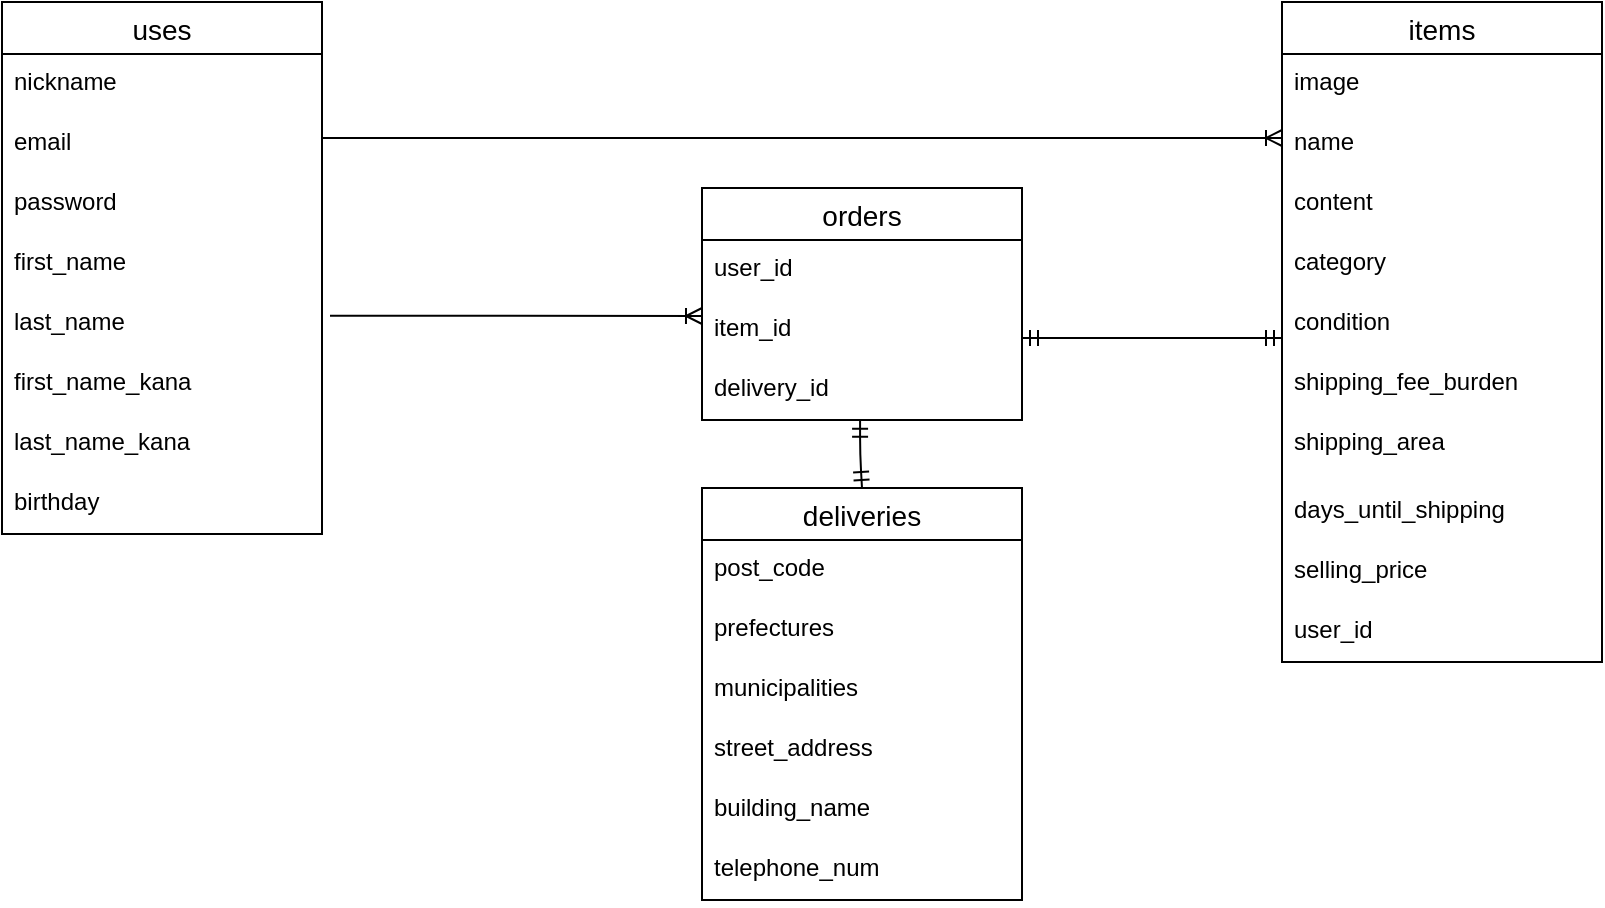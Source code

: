 <mxfile>
    <diagram name="ER図" id="FxFs8E66X_7yNYdMa0wr">
        <mxGraphModel dx="1126" dy="493" grid="1" gridSize="10" guides="1" tooltips="1" connect="1" arrows="1" fold="1" page="1" pageScale="1" pageWidth="827" pageHeight="1169" math="0" shadow="0">
            <root>
                <mxCell id="RW5QNZU49mWxd-AODjOg-0"/>
                <mxCell id="RW5QNZU49mWxd-AODjOg-1" parent="RW5QNZU49mWxd-AODjOg-0"/>
                <mxCell id="RW5QNZU49mWxd-AODjOg-2" value="uses" style="swimlane;fontStyle=0;childLayout=stackLayout;horizontal=1;startSize=26;horizontalStack=0;resizeParent=1;resizeParentMax=0;resizeLast=0;collapsible=1;marginBottom=0;align=center;fontSize=14;" vertex="1" parent="RW5QNZU49mWxd-AODjOg-1">
                    <mxGeometry x="10" y="352" width="160" height="266" as="geometry"/>
                </mxCell>
                <mxCell id="RW5QNZU49mWxd-AODjOg-3" value="nickname   " style="text;strokeColor=none;fillColor=none;spacingLeft=4;spacingRight=4;overflow=hidden;rotatable=0;points=[[0,0.5],[1,0.5]];portConstraint=eastwest;fontSize=12;" vertex="1" parent="RW5QNZU49mWxd-AODjOg-2">
                    <mxGeometry y="26" width="160" height="30" as="geometry"/>
                </mxCell>
                <mxCell id="RW5QNZU49mWxd-AODjOg-4" value="email" style="text;strokeColor=none;fillColor=none;spacingLeft=4;spacingRight=4;overflow=hidden;rotatable=0;points=[[0,0.5],[1,0.5]];portConstraint=eastwest;fontSize=12;" vertex="1" parent="RW5QNZU49mWxd-AODjOg-2">
                    <mxGeometry y="56" width="160" height="30" as="geometry"/>
                </mxCell>
                <mxCell id="RW5QNZU49mWxd-AODjOg-5" value="password" style="text;strokeColor=none;fillColor=none;spacingLeft=4;spacingRight=4;overflow=hidden;rotatable=0;points=[[0,0.5],[1,0.5]];portConstraint=eastwest;fontSize=12;" vertex="1" parent="RW5QNZU49mWxd-AODjOg-2">
                    <mxGeometry y="86" width="160" height="30" as="geometry"/>
                </mxCell>
                <mxCell id="RW5QNZU49mWxd-AODjOg-6" value="first_name" style="text;strokeColor=none;fillColor=none;spacingLeft=4;spacingRight=4;overflow=hidden;rotatable=0;points=[[0,0.5],[1,0.5]];portConstraint=eastwest;fontSize=12;" vertex="1" parent="RW5QNZU49mWxd-AODjOg-2">
                    <mxGeometry y="116" width="160" height="30" as="geometry"/>
                </mxCell>
                <mxCell id="RW5QNZU49mWxd-AODjOg-7" value="last_name" style="text;strokeColor=none;fillColor=none;spacingLeft=4;spacingRight=4;overflow=hidden;rotatable=0;points=[[0,0.5],[1,0.5]];portConstraint=eastwest;fontSize=12;" vertex="1" parent="RW5QNZU49mWxd-AODjOg-2">
                    <mxGeometry y="146" width="160" height="30" as="geometry"/>
                </mxCell>
                <mxCell id="RW5QNZU49mWxd-AODjOg-8" value="first_name_kana" style="text;strokeColor=none;fillColor=none;spacingLeft=4;spacingRight=4;overflow=hidden;rotatable=0;points=[[0,0.5],[1,0.5]];portConstraint=eastwest;fontSize=12;" vertex="1" parent="RW5QNZU49mWxd-AODjOg-2">
                    <mxGeometry y="176" width="160" height="30" as="geometry"/>
                </mxCell>
                <mxCell id="RW5QNZU49mWxd-AODjOg-9" value="last_name_kana" style="text;strokeColor=none;fillColor=none;spacingLeft=4;spacingRight=4;overflow=hidden;rotatable=0;points=[[0,0.5],[1,0.5]];portConstraint=eastwest;fontSize=12;" vertex="1" parent="RW5QNZU49mWxd-AODjOg-2">
                    <mxGeometry y="206" width="160" height="30" as="geometry"/>
                </mxCell>
                <mxCell id="RW5QNZU49mWxd-AODjOg-10" value="birthday" style="text;strokeColor=none;fillColor=none;spacingLeft=4;spacingRight=4;overflow=hidden;rotatable=0;points=[[0,0.5],[1,0.5]];portConstraint=eastwest;fontSize=12;" vertex="1" parent="RW5QNZU49mWxd-AODjOg-2">
                    <mxGeometry y="236" width="160" height="30" as="geometry"/>
                </mxCell>
                <mxCell id="RW5QNZU49mWxd-AODjOg-13" value="items" style="swimlane;fontStyle=0;childLayout=stackLayout;horizontal=1;startSize=26;horizontalStack=0;resizeParent=1;resizeParentMax=0;resizeLast=0;collapsible=1;marginBottom=0;align=center;fontSize=14;" vertex="1" parent="RW5QNZU49mWxd-AODjOg-1">
                    <mxGeometry x="650" y="352" width="160" height="330" as="geometry"/>
                </mxCell>
                <mxCell id="RW5QNZU49mWxd-AODjOg-14" value="image   " style="text;strokeColor=none;fillColor=none;spacingLeft=4;spacingRight=4;overflow=hidden;rotatable=0;points=[[0,0.5],[1,0.5]];portConstraint=eastwest;fontSize=12;" vertex="1" parent="RW5QNZU49mWxd-AODjOg-13">
                    <mxGeometry y="26" width="160" height="30" as="geometry"/>
                </mxCell>
                <mxCell id="RW5QNZU49mWxd-AODjOg-15" value="name " style="text;strokeColor=none;fillColor=none;spacingLeft=4;spacingRight=4;overflow=hidden;rotatable=0;points=[[0,0.5],[1,0.5]];portConstraint=eastwest;fontSize=12;" vertex="1" parent="RW5QNZU49mWxd-AODjOg-13">
                    <mxGeometry y="56" width="160" height="30" as="geometry"/>
                </mxCell>
                <mxCell id="RW5QNZU49mWxd-AODjOg-16" value="content" style="text;strokeColor=none;fillColor=none;spacingLeft=4;spacingRight=4;overflow=hidden;rotatable=0;points=[[0,0.5],[1,0.5]];portConstraint=eastwest;fontSize=12;" vertex="1" parent="RW5QNZU49mWxd-AODjOg-13">
                    <mxGeometry y="86" width="160" height="30" as="geometry"/>
                </mxCell>
                <mxCell id="RW5QNZU49mWxd-AODjOg-17" value="category" style="text;strokeColor=none;fillColor=none;spacingLeft=4;spacingRight=4;overflow=hidden;rotatable=0;points=[[0,0.5],[1,0.5]];portConstraint=eastwest;fontSize=12;" vertex="1" parent="RW5QNZU49mWxd-AODjOg-13">
                    <mxGeometry y="116" width="160" height="30" as="geometry"/>
                </mxCell>
                <mxCell id="RW5QNZU49mWxd-AODjOg-18" value="condition" style="text;strokeColor=none;fillColor=none;spacingLeft=4;spacingRight=4;overflow=hidden;rotatable=0;points=[[0,0.5],[1,0.5]];portConstraint=eastwest;fontSize=12;" vertex="1" parent="RW5QNZU49mWxd-AODjOg-13">
                    <mxGeometry y="146" width="160" height="30" as="geometry"/>
                </mxCell>
                <mxCell id="RW5QNZU49mWxd-AODjOg-19" value="shipping_fee_burden" style="text;strokeColor=none;fillColor=none;spacingLeft=4;spacingRight=4;overflow=hidden;rotatable=0;points=[[0,0.5],[1,0.5]];portConstraint=eastwest;fontSize=12;" vertex="1" parent="RW5QNZU49mWxd-AODjOg-13">
                    <mxGeometry y="176" width="160" height="30" as="geometry"/>
                </mxCell>
                <mxCell id="RW5QNZU49mWxd-AODjOg-20" value="shipping_area" style="text;strokeColor=none;fillColor=none;spacingLeft=4;spacingRight=4;overflow=hidden;rotatable=0;points=[[0,0.5],[1,0.5]];portConstraint=eastwest;fontSize=12;" vertex="1" parent="RW5QNZU49mWxd-AODjOg-13">
                    <mxGeometry y="206" width="160" height="34" as="geometry"/>
                </mxCell>
                <mxCell id="RW5QNZU49mWxd-AODjOg-21" value="days_until_shipping" style="text;strokeColor=none;fillColor=none;spacingLeft=4;spacingRight=4;overflow=hidden;rotatable=0;points=[[0,0.5],[1,0.5]];portConstraint=eastwest;fontSize=12;" vertex="1" parent="RW5QNZU49mWxd-AODjOg-13">
                    <mxGeometry y="240" width="160" height="30" as="geometry"/>
                </mxCell>
                <mxCell id="RW5QNZU49mWxd-AODjOg-22" value="selling_price" style="text;strokeColor=none;fillColor=none;spacingLeft=4;spacingRight=4;overflow=hidden;rotatable=0;points=[[0,0.5],[1,0.5]];portConstraint=eastwest;fontSize=12;" vertex="1" parent="RW5QNZU49mWxd-AODjOg-13">
                    <mxGeometry y="270" width="160" height="30" as="geometry"/>
                </mxCell>
                <mxCell id="RW5QNZU49mWxd-AODjOg-23" value="user_id" style="text;strokeColor=none;fillColor=none;spacingLeft=4;spacingRight=4;overflow=hidden;rotatable=0;points=[[0,0.5],[1,0.5]];portConstraint=eastwest;fontSize=12;" vertex="1" parent="RW5QNZU49mWxd-AODjOg-13">
                    <mxGeometry y="300" width="160" height="30" as="geometry"/>
                </mxCell>
                <mxCell id="RW5QNZU49mWxd-AODjOg-24" value="orders" style="swimlane;fontStyle=0;childLayout=stackLayout;horizontal=1;startSize=26;horizontalStack=0;resizeParent=1;resizeParentMax=0;resizeLast=0;collapsible=1;marginBottom=0;align=center;fontSize=14;" vertex="1" parent="RW5QNZU49mWxd-AODjOg-1">
                    <mxGeometry x="360" y="445" width="160" height="116" as="geometry"/>
                </mxCell>
                <mxCell id="RW5QNZU49mWxd-AODjOg-25" value="user_id" style="text;strokeColor=none;fillColor=none;spacingLeft=4;spacingRight=4;overflow=hidden;rotatable=0;points=[[0,0.5],[1,0.5]];portConstraint=eastwest;fontSize=12;" vertex="1" parent="RW5QNZU49mWxd-AODjOg-24">
                    <mxGeometry y="26" width="160" height="30" as="geometry"/>
                </mxCell>
                <mxCell id="RW5QNZU49mWxd-AODjOg-26" value="item_id" style="text;strokeColor=none;fillColor=none;spacingLeft=4;spacingRight=4;overflow=hidden;rotatable=0;points=[[0,0.5],[1,0.5]];portConstraint=eastwest;fontSize=12;" vertex="1" parent="RW5QNZU49mWxd-AODjOg-24">
                    <mxGeometry y="56" width="160" height="30" as="geometry"/>
                </mxCell>
                <mxCell id="F_Xyz-pmHq17cmGCDmh8-0" value="delivery_id" style="text;strokeColor=none;fillColor=none;spacingLeft=4;spacingRight=4;overflow=hidden;rotatable=0;points=[[0,0.5],[1,0.5]];portConstraint=eastwest;fontSize=12;" vertex="1" parent="RW5QNZU49mWxd-AODjOg-24">
                    <mxGeometry y="86" width="160" height="30" as="geometry"/>
                </mxCell>
                <mxCell id="RW5QNZU49mWxd-AODjOg-30" value="deliveries" style="swimlane;fontStyle=0;childLayout=stackLayout;horizontal=1;startSize=26;horizontalStack=0;resizeParent=1;resizeParentMax=0;resizeLast=0;collapsible=1;marginBottom=0;align=center;fontSize=14;" vertex="1" parent="RW5QNZU49mWxd-AODjOg-1">
                    <mxGeometry x="360" y="595" width="160" height="206" as="geometry"/>
                </mxCell>
                <mxCell id="RW5QNZU49mWxd-AODjOg-31" value="post_code" style="text;strokeColor=none;fillColor=none;spacingLeft=4;spacingRight=4;overflow=hidden;rotatable=0;points=[[0,0.5],[1,0.5]];portConstraint=eastwest;fontSize=12;" vertex="1" parent="RW5QNZU49mWxd-AODjOg-30">
                    <mxGeometry y="26" width="160" height="30" as="geometry"/>
                </mxCell>
                <mxCell id="RW5QNZU49mWxd-AODjOg-32" value="prefectures" style="text;strokeColor=none;fillColor=none;spacingLeft=4;spacingRight=4;overflow=hidden;rotatable=0;points=[[0,0.5],[1,0.5]];portConstraint=eastwest;fontSize=12;" vertex="1" parent="RW5QNZU49mWxd-AODjOg-30">
                    <mxGeometry y="56" width="160" height="30" as="geometry"/>
                </mxCell>
                <mxCell id="RW5QNZU49mWxd-AODjOg-33" value="municipalities" style="text;strokeColor=none;fillColor=none;spacingLeft=4;spacingRight=4;overflow=hidden;rotatable=0;points=[[0,0.5],[1,0.5]];portConstraint=eastwest;fontSize=12;" vertex="1" parent="RW5QNZU49mWxd-AODjOg-30">
                    <mxGeometry y="86" width="160" height="30" as="geometry"/>
                </mxCell>
                <mxCell id="RW5QNZU49mWxd-AODjOg-34" value="street_address" style="text;strokeColor=none;fillColor=none;spacingLeft=4;spacingRight=4;overflow=hidden;rotatable=0;points=[[0,0.5],[1,0.5]];portConstraint=eastwest;fontSize=12;" vertex="1" parent="RW5QNZU49mWxd-AODjOg-30">
                    <mxGeometry y="116" width="160" height="30" as="geometry"/>
                </mxCell>
                <mxCell id="RW5QNZU49mWxd-AODjOg-35" value="building_name" style="text;strokeColor=none;fillColor=none;spacingLeft=4;spacingRight=4;overflow=hidden;rotatable=0;points=[[0,0.5],[1,0.5]];portConstraint=eastwest;fontSize=12;" vertex="1" parent="RW5QNZU49mWxd-AODjOg-30">
                    <mxGeometry y="146" width="160" height="30" as="geometry"/>
                </mxCell>
                <mxCell id="RW5QNZU49mWxd-AODjOg-36" value="telephone_num" style="text;strokeColor=none;fillColor=none;spacingLeft=4;spacingRight=4;overflow=hidden;rotatable=0;points=[[0,0.5],[1,0.5]];portConstraint=eastwest;fontSize=12;" vertex="1" parent="RW5QNZU49mWxd-AODjOg-30">
                    <mxGeometry y="176" width="160" height="30" as="geometry"/>
                </mxCell>
                <mxCell id="RW5QNZU49mWxd-AODjOg-40" value="" style="edgeStyle=elbowEdgeStyle;fontSize=12;html=1;endArrow=ERoneToMany;elbow=vertical;" edge="1" parent="RW5QNZU49mWxd-AODjOg-1">
                    <mxGeometry width="100" height="100" relative="1" as="geometry">
                        <mxPoint x="170" y="420" as="sourcePoint"/>
                        <mxPoint x="650" y="420" as="targetPoint"/>
                        <Array as="points">
                            <mxPoint x="590" y="420"/>
                        </Array>
                    </mxGeometry>
                </mxCell>
                <mxCell id="RW5QNZU49mWxd-AODjOg-41" value="" style="edgeStyle=elbowEdgeStyle;fontSize=12;html=1;endArrow=ERmandOne;startArrow=ERmandOne;elbow=vertical;entryX=0;entryY=0.5;entryDx=0;entryDy=0;" edge="1" parent="RW5QNZU49mWxd-AODjOg-1" source="RW5QNZU49mWxd-AODjOg-26">
                    <mxGeometry width="100" height="100" relative="1" as="geometry">
                        <mxPoint x="591" y="520" as="sourcePoint"/>
                        <mxPoint x="650" y="520" as="targetPoint"/>
                        <Array as="points"/>
                    </mxGeometry>
                </mxCell>
                <mxCell id="RW5QNZU49mWxd-AODjOg-43" value="" style="edgeStyle=elbowEdgeStyle;fontSize=12;html=1;endArrow=ERoneToMany;elbow=vertical;exitX=1.025;exitY=0.195;exitDx=0;exitDy=0;exitPerimeter=0;" edge="1" parent="RW5QNZU49mWxd-AODjOg-1">
                    <mxGeometry width="100" height="100" relative="1" as="geometry">
                        <mxPoint x="174" y="508.85" as="sourcePoint"/>
                        <mxPoint x="360" y="509" as="targetPoint"/>
                        <Array as="points"/>
                    </mxGeometry>
                </mxCell>
                <mxCell id="F_Xyz-pmHq17cmGCDmh8-1" value="" style="edgeStyle=elbowEdgeStyle;fontSize=12;html=1;endArrow=ERmandOne;startArrow=ERmandOne;elbow=vertical;entryX=0.5;entryY=0;entryDx=0;entryDy=0;exitX=0.494;exitY=1.014;exitDx=0;exitDy=0;exitPerimeter=0;" edge="1" parent="RW5QNZU49mWxd-AODjOg-1" source="F_Xyz-pmHq17cmGCDmh8-0" target="RW5QNZU49mWxd-AODjOg-30">
                    <mxGeometry width="100" height="100" relative="1" as="geometry">
                        <mxPoint x="440" y="650" as="sourcePoint"/>
                        <mxPoint x="660" y="585" as="targetPoint"/>
                        <Array as="points"/>
                    </mxGeometry>
                </mxCell>
            </root>
        </mxGraphModel>
    </diagram>
</mxfile>